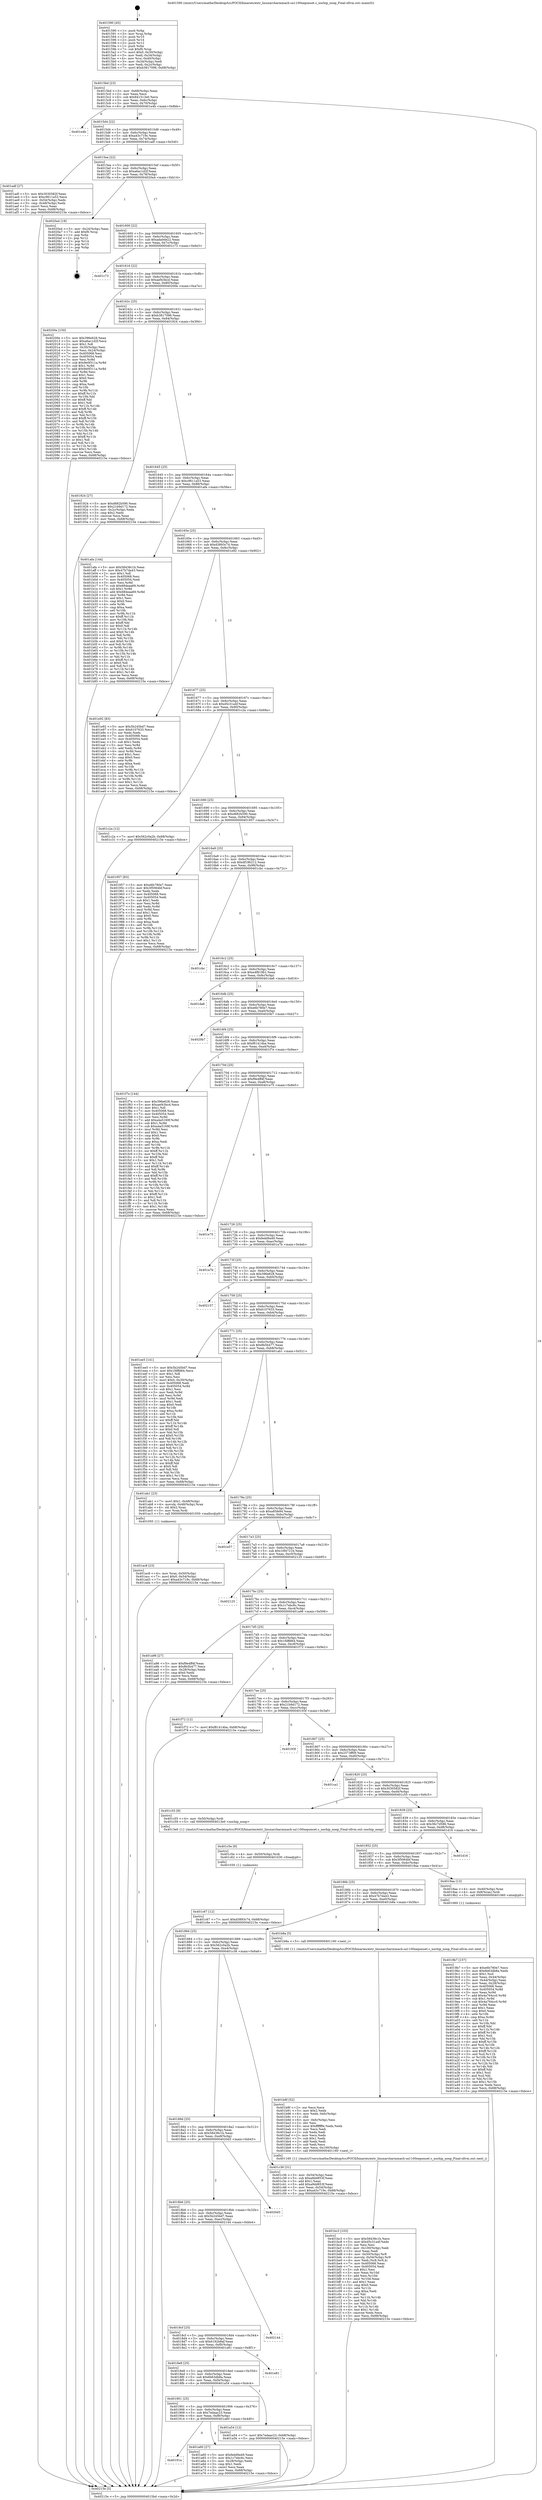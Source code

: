 digraph "0x401590" {
  label = "0x401590 (/mnt/c/Users/mathe/Desktop/tcc/POCII/binaries/extr_linuxarcharmmach-sa1100neponset.c_nochip_noop_Final-ollvm.out::main(0))"
  labelloc = "t"
  node[shape=record]

  Entry [label="",width=0.3,height=0.3,shape=circle,fillcolor=black,style=filled]
  "0x4015bd" [label="{
     0x4015bd [23]\l
     | [instrs]\l
     &nbsp;&nbsp;0x4015bd \<+3\>: mov -0x68(%rbp),%eax\l
     &nbsp;&nbsp;0x4015c0 \<+2\>: mov %eax,%ecx\l
     &nbsp;&nbsp;0x4015c2 \<+6\>: sub $0x841513e0,%ecx\l
     &nbsp;&nbsp;0x4015c8 \<+3\>: mov %eax,-0x6c(%rbp)\l
     &nbsp;&nbsp;0x4015cb \<+3\>: mov %ecx,-0x70(%rbp)\l
     &nbsp;&nbsp;0x4015ce \<+6\>: je 0000000000401e4b \<main+0x8bb\>\l
  }"]
  "0x401e4b" [label="{
     0x401e4b\l
  }", style=dashed]
  "0x4015d4" [label="{
     0x4015d4 [22]\l
     | [instrs]\l
     &nbsp;&nbsp;0x4015d4 \<+5\>: jmp 00000000004015d9 \<main+0x49\>\l
     &nbsp;&nbsp;0x4015d9 \<+3\>: mov -0x6c(%rbp),%eax\l
     &nbsp;&nbsp;0x4015dc \<+5\>: sub $0xa43c719c,%eax\l
     &nbsp;&nbsp;0x4015e1 \<+3\>: mov %eax,-0x74(%rbp)\l
     &nbsp;&nbsp;0x4015e4 \<+6\>: je 0000000000401adf \<main+0x54f\>\l
  }"]
  Exit [label="",width=0.3,height=0.3,shape=circle,fillcolor=black,style=filled,peripheries=2]
  "0x401adf" [label="{
     0x401adf [27]\l
     | [instrs]\l
     &nbsp;&nbsp;0x401adf \<+5\>: mov $0x3030582f,%eax\l
     &nbsp;&nbsp;0x401ae4 \<+5\>: mov $0xc9611a53,%ecx\l
     &nbsp;&nbsp;0x401ae9 \<+3\>: mov -0x54(%rbp),%edx\l
     &nbsp;&nbsp;0x401aec \<+3\>: cmp -0x48(%rbp),%edx\l
     &nbsp;&nbsp;0x401aef \<+3\>: cmovl %ecx,%eax\l
     &nbsp;&nbsp;0x401af2 \<+3\>: mov %eax,-0x68(%rbp)\l
     &nbsp;&nbsp;0x401af5 \<+5\>: jmp 000000000040215e \<main+0xbce\>\l
  }"]
  "0x4015ea" [label="{
     0x4015ea [22]\l
     | [instrs]\l
     &nbsp;&nbsp;0x4015ea \<+5\>: jmp 00000000004015ef \<main+0x5f\>\l
     &nbsp;&nbsp;0x4015ef \<+3\>: mov -0x6c(%rbp),%eax\l
     &nbsp;&nbsp;0x4015f2 \<+5\>: sub $0xa6ac1d2f,%eax\l
     &nbsp;&nbsp;0x4015f7 \<+3\>: mov %eax,-0x78(%rbp)\l
     &nbsp;&nbsp;0x4015fa \<+6\>: je 00000000004020a4 \<main+0xb14\>\l
  }"]
  "0x401c67" [label="{
     0x401c67 [12]\l
     | [instrs]\l
     &nbsp;&nbsp;0x401c67 \<+7\>: movl $0xd3893c74,-0x68(%rbp)\l
     &nbsp;&nbsp;0x401c6e \<+5\>: jmp 000000000040215e \<main+0xbce\>\l
  }"]
  "0x4020a4" [label="{
     0x4020a4 [19]\l
     | [instrs]\l
     &nbsp;&nbsp;0x4020a4 \<+3\>: mov -0x24(%rbp),%eax\l
     &nbsp;&nbsp;0x4020a7 \<+7\>: add $0xf0,%rsp\l
     &nbsp;&nbsp;0x4020ae \<+1\>: pop %rbx\l
     &nbsp;&nbsp;0x4020af \<+2\>: pop %r12\l
     &nbsp;&nbsp;0x4020b1 \<+2\>: pop %r14\l
     &nbsp;&nbsp;0x4020b3 \<+2\>: pop %r15\l
     &nbsp;&nbsp;0x4020b5 \<+1\>: pop %rbp\l
     &nbsp;&nbsp;0x4020b6 \<+1\>: ret\l
  }"]
  "0x401600" [label="{
     0x401600 [22]\l
     | [instrs]\l
     &nbsp;&nbsp;0x401600 \<+5\>: jmp 0000000000401605 \<main+0x75\>\l
     &nbsp;&nbsp;0x401605 \<+3\>: mov -0x6c(%rbp),%eax\l
     &nbsp;&nbsp;0x401608 \<+5\>: sub $0xada0de22,%eax\l
     &nbsp;&nbsp;0x40160d \<+3\>: mov %eax,-0x7c(%rbp)\l
     &nbsp;&nbsp;0x401610 \<+6\>: je 0000000000401c73 \<main+0x6e3\>\l
  }"]
  "0x401c5e" [label="{
     0x401c5e [9]\l
     | [instrs]\l
     &nbsp;&nbsp;0x401c5e \<+4\>: mov -0x50(%rbp),%rdi\l
     &nbsp;&nbsp;0x401c62 \<+5\>: call 0000000000401030 \<free@plt\>\l
     | [calls]\l
     &nbsp;&nbsp;0x401030 \{1\} (unknown)\l
  }"]
  "0x401c73" [label="{
     0x401c73\l
  }", style=dashed]
  "0x401616" [label="{
     0x401616 [22]\l
     | [instrs]\l
     &nbsp;&nbsp;0x401616 \<+5\>: jmp 000000000040161b \<main+0x8b\>\l
     &nbsp;&nbsp;0x40161b \<+3\>: mov -0x6c(%rbp),%eax\l
     &nbsp;&nbsp;0x40161e \<+5\>: sub $0xaef43bcd,%eax\l
     &nbsp;&nbsp;0x401623 \<+3\>: mov %eax,-0x80(%rbp)\l
     &nbsp;&nbsp;0x401626 \<+6\>: je 000000000040200e \<main+0xa7e\>\l
  }"]
  "0x401bc3" [label="{
     0x401bc3 [103]\l
     | [instrs]\l
     &nbsp;&nbsp;0x401bc3 \<+5\>: mov $0x58438c1b,%ecx\l
     &nbsp;&nbsp;0x401bc8 \<+5\>: mov $0xd5c31a4f,%edx\l
     &nbsp;&nbsp;0x401bcd \<+2\>: xor %esi,%esi\l
     &nbsp;&nbsp;0x401bcf \<+6\>: mov -0x100(%rbp),%edi\l
     &nbsp;&nbsp;0x401bd5 \<+3\>: imul %eax,%edi\l
     &nbsp;&nbsp;0x401bd8 \<+4\>: mov -0x50(%rbp),%r8\l
     &nbsp;&nbsp;0x401bdc \<+4\>: movslq -0x54(%rbp),%r9\l
     &nbsp;&nbsp;0x401be0 \<+4\>: mov %edi,(%r8,%r9,4)\l
     &nbsp;&nbsp;0x401be4 \<+7\>: mov 0x405068,%eax\l
     &nbsp;&nbsp;0x401beb \<+7\>: mov 0x405054,%edi\l
     &nbsp;&nbsp;0x401bf2 \<+3\>: sub $0x1,%esi\l
     &nbsp;&nbsp;0x401bf5 \<+3\>: mov %eax,%r10d\l
     &nbsp;&nbsp;0x401bf8 \<+3\>: add %esi,%r10d\l
     &nbsp;&nbsp;0x401bfb \<+4\>: imul %r10d,%eax\l
     &nbsp;&nbsp;0x401bff \<+3\>: and $0x1,%eax\l
     &nbsp;&nbsp;0x401c02 \<+3\>: cmp $0x0,%eax\l
     &nbsp;&nbsp;0x401c05 \<+4\>: sete %r11b\l
     &nbsp;&nbsp;0x401c09 \<+3\>: cmp $0xa,%edi\l
     &nbsp;&nbsp;0x401c0c \<+3\>: setl %bl\l
     &nbsp;&nbsp;0x401c0f \<+3\>: mov %r11b,%r14b\l
     &nbsp;&nbsp;0x401c12 \<+3\>: and %bl,%r14b\l
     &nbsp;&nbsp;0x401c15 \<+3\>: xor %bl,%r11b\l
     &nbsp;&nbsp;0x401c18 \<+3\>: or %r11b,%r14b\l
     &nbsp;&nbsp;0x401c1b \<+4\>: test $0x1,%r14b\l
     &nbsp;&nbsp;0x401c1f \<+3\>: cmovne %edx,%ecx\l
     &nbsp;&nbsp;0x401c22 \<+3\>: mov %ecx,-0x68(%rbp)\l
     &nbsp;&nbsp;0x401c25 \<+5\>: jmp 000000000040215e \<main+0xbce\>\l
  }"]
  "0x40200e" [label="{
     0x40200e [150]\l
     | [instrs]\l
     &nbsp;&nbsp;0x40200e \<+5\>: mov $0x396e628,%eax\l
     &nbsp;&nbsp;0x402013 \<+5\>: mov $0xa6ac1d2f,%ecx\l
     &nbsp;&nbsp;0x402018 \<+2\>: mov $0x1,%dl\l
     &nbsp;&nbsp;0x40201a \<+3\>: mov -0x30(%rbp),%esi\l
     &nbsp;&nbsp;0x40201d \<+3\>: mov %esi,-0x24(%rbp)\l
     &nbsp;&nbsp;0x402020 \<+7\>: mov 0x405068,%esi\l
     &nbsp;&nbsp;0x402027 \<+7\>: mov 0x405054,%edi\l
     &nbsp;&nbsp;0x40202e \<+3\>: mov %esi,%r8d\l
     &nbsp;&nbsp;0x402031 \<+7\>: sub $0x9e0f311a,%r8d\l
     &nbsp;&nbsp;0x402038 \<+4\>: sub $0x1,%r8d\l
     &nbsp;&nbsp;0x40203c \<+7\>: add $0x9e0f311a,%r8d\l
     &nbsp;&nbsp;0x402043 \<+4\>: imul %r8d,%esi\l
     &nbsp;&nbsp;0x402047 \<+3\>: and $0x1,%esi\l
     &nbsp;&nbsp;0x40204a \<+3\>: cmp $0x0,%esi\l
     &nbsp;&nbsp;0x40204d \<+4\>: sete %r9b\l
     &nbsp;&nbsp;0x402051 \<+3\>: cmp $0xa,%edi\l
     &nbsp;&nbsp;0x402054 \<+4\>: setl %r10b\l
     &nbsp;&nbsp;0x402058 \<+3\>: mov %r9b,%r11b\l
     &nbsp;&nbsp;0x40205b \<+4\>: xor $0xff,%r11b\l
     &nbsp;&nbsp;0x40205f \<+3\>: mov %r10b,%bl\l
     &nbsp;&nbsp;0x402062 \<+3\>: xor $0xff,%bl\l
     &nbsp;&nbsp;0x402065 \<+3\>: xor $0x1,%dl\l
     &nbsp;&nbsp;0x402068 \<+3\>: mov %r11b,%r14b\l
     &nbsp;&nbsp;0x40206b \<+4\>: and $0xff,%r14b\l
     &nbsp;&nbsp;0x40206f \<+3\>: and %dl,%r9b\l
     &nbsp;&nbsp;0x402072 \<+3\>: mov %bl,%r15b\l
     &nbsp;&nbsp;0x402075 \<+4\>: and $0xff,%r15b\l
     &nbsp;&nbsp;0x402079 \<+3\>: and %dl,%r10b\l
     &nbsp;&nbsp;0x40207c \<+3\>: or %r9b,%r14b\l
     &nbsp;&nbsp;0x40207f \<+3\>: or %r10b,%r15b\l
     &nbsp;&nbsp;0x402082 \<+3\>: xor %r15b,%r14b\l
     &nbsp;&nbsp;0x402085 \<+3\>: or %bl,%r11b\l
     &nbsp;&nbsp;0x402088 \<+4\>: xor $0xff,%r11b\l
     &nbsp;&nbsp;0x40208c \<+3\>: or $0x1,%dl\l
     &nbsp;&nbsp;0x40208f \<+3\>: and %dl,%r11b\l
     &nbsp;&nbsp;0x402092 \<+3\>: or %r11b,%r14b\l
     &nbsp;&nbsp;0x402095 \<+4\>: test $0x1,%r14b\l
     &nbsp;&nbsp;0x402099 \<+3\>: cmovne %ecx,%eax\l
     &nbsp;&nbsp;0x40209c \<+3\>: mov %eax,-0x68(%rbp)\l
     &nbsp;&nbsp;0x40209f \<+5\>: jmp 000000000040215e \<main+0xbce\>\l
  }"]
  "0x40162c" [label="{
     0x40162c [25]\l
     | [instrs]\l
     &nbsp;&nbsp;0x40162c \<+5\>: jmp 0000000000401631 \<main+0xa1\>\l
     &nbsp;&nbsp;0x401631 \<+3\>: mov -0x6c(%rbp),%eax\l
     &nbsp;&nbsp;0x401634 \<+5\>: sub $0xb3817096,%eax\l
     &nbsp;&nbsp;0x401639 \<+6\>: mov %eax,-0x84(%rbp)\l
     &nbsp;&nbsp;0x40163f \<+6\>: je 0000000000401924 \<main+0x394\>\l
  }"]
  "0x401b8f" [label="{
     0x401b8f [52]\l
     | [instrs]\l
     &nbsp;&nbsp;0x401b8f \<+2\>: xor %ecx,%ecx\l
     &nbsp;&nbsp;0x401b91 \<+5\>: mov $0x2,%edx\l
     &nbsp;&nbsp;0x401b96 \<+6\>: mov %edx,-0xfc(%rbp)\l
     &nbsp;&nbsp;0x401b9c \<+1\>: cltd\l
     &nbsp;&nbsp;0x401b9d \<+6\>: mov -0xfc(%rbp),%esi\l
     &nbsp;&nbsp;0x401ba3 \<+2\>: idiv %esi\l
     &nbsp;&nbsp;0x401ba5 \<+6\>: imul $0xfffffffe,%edx,%edx\l
     &nbsp;&nbsp;0x401bab \<+2\>: mov %ecx,%edi\l
     &nbsp;&nbsp;0x401bad \<+2\>: sub %edx,%edi\l
     &nbsp;&nbsp;0x401baf \<+2\>: mov %ecx,%edx\l
     &nbsp;&nbsp;0x401bb1 \<+3\>: sub $0x1,%edx\l
     &nbsp;&nbsp;0x401bb4 \<+2\>: add %edx,%edi\l
     &nbsp;&nbsp;0x401bb6 \<+2\>: sub %edi,%ecx\l
     &nbsp;&nbsp;0x401bb8 \<+6\>: mov %ecx,-0x100(%rbp)\l
     &nbsp;&nbsp;0x401bbe \<+5\>: call 0000000000401160 \<next_i\>\l
     | [calls]\l
     &nbsp;&nbsp;0x401160 \{1\} (/mnt/c/Users/mathe/Desktop/tcc/POCII/binaries/extr_linuxarcharmmach-sa1100neponset.c_nochip_noop_Final-ollvm.out::next_i)\l
  }"]
  "0x401924" [label="{
     0x401924 [27]\l
     | [instrs]\l
     &nbsp;&nbsp;0x401924 \<+5\>: mov $0xd682b590,%eax\l
     &nbsp;&nbsp;0x401929 \<+5\>: mov $0x21b9d172,%ecx\l
     &nbsp;&nbsp;0x40192e \<+3\>: mov -0x2c(%rbp),%edx\l
     &nbsp;&nbsp;0x401931 \<+3\>: cmp $0x2,%edx\l
     &nbsp;&nbsp;0x401934 \<+3\>: cmovne %ecx,%eax\l
     &nbsp;&nbsp;0x401937 \<+3\>: mov %eax,-0x68(%rbp)\l
     &nbsp;&nbsp;0x40193a \<+5\>: jmp 000000000040215e \<main+0xbce\>\l
  }"]
  "0x401645" [label="{
     0x401645 [25]\l
     | [instrs]\l
     &nbsp;&nbsp;0x401645 \<+5\>: jmp 000000000040164a \<main+0xba\>\l
     &nbsp;&nbsp;0x40164a \<+3\>: mov -0x6c(%rbp),%eax\l
     &nbsp;&nbsp;0x40164d \<+5\>: sub $0xc9611a53,%eax\l
     &nbsp;&nbsp;0x401652 \<+6\>: mov %eax,-0x88(%rbp)\l
     &nbsp;&nbsp;0x401658 \<+6\>: je 0000000000401afa \<main+0x56a\>\l
  }"]
  "0x40215e" [label="{
     0x40215e [5]\l
     | [instrs]\l
     &nbsp;&nbsp;0x40215e \<+5\>: jmp 00000000004015bd \<main+0x2d\>\l
  }"]
  "0x401590" [label="{
     0x401590 [45]\l
     | [instrs]\l
     &nbsp;&nbsp;0x401590 \<+1\>: push %rbp\l
     &nbsp;&nbsp;0x401591 \<+3\>: mov %rsp,%rbp\l
     &nbsp;&nbsp;0x401594 \<+2\>: push %r15\l
     &nbsp;&nbsp;0x401596 \<+2\>: push %r14\l
     &nbsp;&nbsp;0x401598 \<+2\>: push %r12\l
     &nbsp;&nbsp;0x40159a \<+1\>: push %rbx\l
     &nbsp;&nbsp;0x40159b \<+7\>: sub $0xf0,%rsp\l
     &nbsp;&nbsp;0x4015a2 \<+7\>: movl $0x0,-0x30(%rbp)\l
     &nbsp;&nbsp;0x4015a9 \<+3\>: mov %edi,-0x34(%rbp)\l
     &nbsp;&nbsp;0x4015ac \<+4\>: mov %rsi,-0x40(%rbp)\l
     &nbsp;&nbsp;0x4015b0 \<+3\>: mov -0x34(%rbp),%edi\l
     &nbsp;&nbsp;0x4015b3 \<+3\>: mov %edi,-0x2c(%rbp)\l
     &nbsp;&nbsp;0x4015b6 \<+7\>: movl $0xb3817096,-0x68(%rbp)\l
  }"]
  "0x401ac8" [label="{
     0x401ac8 [23]\l
     | [instrs]\l
     &nbsp;&nbsp;0x401ac8 \<+4\>: mov %rax,-0x50(%rbp)\l
     &nbsp;&nbsp;0x401acc \<+7\>: movl $0x0,-0x54(%rbp)\l
     &nbsp;&nbsp;0x401ad3 \<+7\>: movl $0xa43c719c,-0x68(%rbp)\l
     &nbsp;&nbsp;0x401ada \<+5\>: jmp 000000000040215e \<main+0xbce\>\l
  }"]
  "0x401afa" [label="{
     0x401afa [144]\l
     | [instrs]\l
     &nbsp;&nbsp;0x401afa \<+5\>: mov $0x58438c1b,%eax\l
     &nbsp;&nbsp;0x401aff \<+5\>: mov $0x47b7da43,%ecx\l
     &nbsp;&nbsp;0x401b04 \<+2\>: mov $0x1,%dl\l
     &nbsp;&nbsp;0x401b06 \<+7\>: mov 0x405068,%esi\l
     &nbsp;&nbsp;0x401b0d \<+7\>: mov 0x405054,%edi\l
     &nbsp;&nbsp;0x401b14 \<+3\>: mov %esi,%r8d\l
     &nbsp;&nbsp;0x401b17 \<+7\>: sub $0x684eaa69,%r8d\l
     &nbsp;&nbsp;0x401b1e \<+4\>: sub $0x1,%r8d\l
     &nbsp;&nbsp;0x401b22 \<+7\>: add $0x684eaa69,%r8d\l
     &nbsp;&nbsp;0x401b29 \<+4\>: imul %r8d,%esi\l
     &nbsp;&nbsp;0x401b2d \<+3\>: and $0x1,%esi\l
     &nbsp;&nbsp;0x401b30 \<+3\>: cmp $0x0,%esi\l
     &nbsp;&nbsp;0x401b33 \<+4\>: sete %r9b\l
     &nbsp;&nbsp;0x401b37 \<+3\>: cmp $0xa,%edi\l
     &nbsp;&nbsp;0x401b3a \<+4\>: setl %r10b\l
     &nbsp;&nbsp;0x401b3e \<+3\>: mov %r9b,%r11b\l
     &nbsp;&nbsp;0x401b41 \<+4\>: xor $0xff,%r11b\l
     &nbsp;&nbsp;0x401b45 \<+3\>: mov %r10b,%bl\l
     &nbsp;&nbsp;0x401b48 \<+3\>: xor $0xff,%bl\l
     &nbsp;&nbsp;0x401b4b \<+3\>: xor $0x0,%dl\l
     &nbsp;&nbsp;0x401b4e \<+3\>: mov %r11b,%r14b\l
     &nbsp;&nbsp;0x401b51 \<+4\>: and $0x0,%r14b\l
     &nbsp;&nbsp;0x401b55 \<+3\>: and %dl,%r9b\l
     &nbsp;&nbsp;0x401b58 \<+3\>: mov %bl,%r15b\l
     &nbsp;&nbsp;0x401b5b \<+4\>: and $0x0,%r15b\l
     &nbsp;&nbsp;0x401b5f \<+3\>: and %dl,%r10b\l
     &nbsp;&nbsp;0x401b62 \<+3\>: or %r9b,%r14b\l
     &nbsp;&nbsp;0x401b65 \<+3\>: or %r10b,%r15b\l
     &nbsp;&nbsp;0x401b68 \<+3\>: xor %r15b,%r14b\l
     &nbsp;&nbsp;0x401b6b \<+3\>: or %bl,%r11b\l
     &nbsp;&nbsp;0x401b6e \<+4\>: xor $0xff,%r11b\l
     &nbsp;&nbsp;0x401b72 \<+3\>: or $0x0,%dl\l
     &nbsp;&nbsp;0x401b75 \<+3\>: and %dl,%r11b\l
     &nbsp;&nbsp;0x401b78 \<+3\>: or %r11b,%r14b\l
     &nbsp;&nbsp;0x401b7b \<+4\>: test $0x1,%r14b\l
     &nbsp;&nbsp;0x401b7f \<+3\>: cmovne %ecx,%eax\l
     &nbsp;&nbsp;0x401b82 \<+3\>: mov %eax,-0x68(%rbp)\l
     &nbsp;&nbsp;0x401b85 \<+5\>: jmp 000000000040215e \<main+0xbce\>\l
  }"]
  "0x40165e" [label="{
     0x40165e [25]\l
     | [instrs]\l
     &nbsp;&nbsp;0x40165e \<+5\>: jmp 0000000000401663 \<main+0xd3\>\l
     &nbsp;&nbsp;0x401663 \<+3\>: mov -0x6c(%rbp),%eax\l
     &nbsp;&nbsp;0x401666 \<+5\>: sub $0xd3893c74,%eax\l
     &nbsp;&nbsp;0x40166b \<+6\>: mov %eax,-0x8c(%rbp)\l
     &nbsp;&nbsp;0x401671 \<+6\>: je 0000000000401e92 \<main+0x902\>\l
  }"]
  "0x40191a" [label="{
     0x40191a\l
  }", style=dashed]
  "0x401e92" [label="{
     0x401e92 [83]\l
     | [instrs]\l
     &nbsp;&nbsp;0x401e92 \<+5\>: mov $0x5b245bd7,%eax\l
     &nbsp;&nbsp;0x401e97 \<+5\>: mov $0x6107633,%ecx\l
     &nbsp;&nbsp;0x401e9c \<+2\>: xor %edx,%edx\l
     &nbsp;&nbsp;0x401e9e \<+7\>: mov 0x405068,%esi\l
     &nbsp;&nbsp;0x401ea5 \<+7\>: mov 0x405054,%edi\l
     &nbsp;&nbsp;0x401eac \<+3\>: sub $0x1,%edx\l
     &nbsp;&nbsp;0x401eaf \<+3\>: mov %esi,%r8d\l
     &nbsp;&nbsp;0x401eb2 \<+3\>: add %edx,%r8d\l
     &nbsp;&nbsp;0x401eb5 \<+4\>: imul %r8d,%esi\l
     &nbsp;&nbsp;0x401eb9 \<+3\>: and $0x1,%esi\l
     &nbsp;&nbsp;0x401ebc \<+3\>: cmp $0x0,%esi\l
     &nbsp;&nbsp;0x401ebf \<+4\>: sete %r9b\l
     &nbsp;&nbsp;0x401ec3 \<+3\>: cmp $0xa,%edi\l
     &nbsp;&nbsp;0x401ec6 \<+4\>: setl %r10b\l
     &nbsp;&nbsp;0x401eca \<+3\>: mov %r9b,%r11b\l
     &nbsp;&nbsp;0x401ecd \<+3\>: and %r10b,%r11b\l
     &nbsp;&nbsp;0x401ed0 \<+3\>: xor %r10b,%r9b\l
     &nbsp;&nbsp;0x401ed3 \<+3\>: or %r9b,%r11b\l
     &nbsp;&nbsp;0x401ed6 \<+4\>: test $0x1,%r11b\l
     &nbsp;&nbsp;0x401eda \<+3\>: cmovne %ecx,%eax\l
     &nbsp;&nbsp;0x401edd \<+3\>: mov %eax,-0x68(%rbp)\l
     &nbsp;&nbsp;0x401ee0 \<+5\>: jmp 000000000040215e \<main+0xbce\>\l
  }"]
  "0x401677" [label="{
     0x401677 [25]\l
     | [instrs]\l
     &nbsp;&nbsp;0x401677 \<+5\>: jmp 000000000040167c \<main+0xec\>\l
     &nbsp;&nbsp;0x40167c \<+3\>: mov -0x6c(%rbp),%eax\l
     &nbsp;&nbsp;0x40167f \<+5\>: sub $0xd5c31a4f,%eax\l
     &nbsp;&nbsp;0x401684 \<+6\>: mov %eax,-0x90(%rbp)\l
     &nbsp;&nbsp;0x40168a \<+6\>: je 0000000000401c2a \<main+0x69a\>\l
  }"]
  "0x401a60" [label="{
     0x401a60 [27]\l
     | [instrs]\l
     &nbsp;&nbsp;0x401a60 \<+5\>: mov $0xfedd9a49,%eax\l
     &nbsp;&nbsp;0x401a65 \<+5\>: mov $0x1c7ebc6c,%ecx\l
     &nbsp;&nbsp;0x401a6a \<+3\>: mov -0x28(%rbp),%edx\l
     &nbsp;&nbsp;0x401a6d \<+3\>: cmp $0x1,%edx\l
     &nbsp;&nbsp;0x401a70 \<+3\>: cmovl %ecx,%eax\l
     &nbsp;&nbsp;0x401a73 \<+3\>: mov %eax,-0x68(%rbp)\l
     &nbsp;&nbsp;0x401a76 \<+5\>: jmp 000000000040215e \<main+0xbce\>\l
  }"]
  "0x401c2a" [label="{
     0x401c2a [12]\l
     | [instrs]\l
     &nbsp;&nbsp;0x401c2a \<+7\>: movl $0x562c0a2b,-0x68(%rbp)\l
     &nbsp;&nbsp;0x401c31 \<+5\>: jmp 000000000040215e \<main+0xbce\>\l
  }"]
  "0x401690" [label="{
     0x401690 [25]\l
     | [instrs]\l
     &nbsp;&nbsp;0x401690 \<+5\>: jmp 0000000000401695 \<main+0x105\>\l
     &nbsp;&nbsp;0x401695 \<+3\>: mov -0x6c(%rbp),%eax\l
     &nbsp;&nbsp;0x401698 \<+5\>: sub $0xd682b590,%eax\l
     &nbsp;&nbsp;0x40169d \<+6\>: mov %eax,-0x94(%rbp)\l
     &nbsp;&nbsp;0x4016a3 \<+6\>: je 0000000000401957 \<main+0x3c7\>\l
  }"]
  "0x401901" [label="{
     0x401901 [25]\l
     | [instrs]\l
     &nbsp;&nbsp;0x401901 \<+5\>: jmp 0000000000401906 \<main+0x376\>\l
     &nbsp;&nbsp;0x401906 \<+3\>: mov -0x6c(%rbp),%eax\l
     &nbsp;&nbsp;0x401909 \<+5\>: sub $0x7edaac23,%eax\l
     &nbsp;&nbsp;0x40190e \<+6\>: mov %eax,-0xf8(%rbp)\l
     &nbsp;&nbsp;0x401914 \<+6\>: je 0000000000401a60 \<main+0x4d0\>\l
  }"]
  "0x401957" [label="{
     0x401957 [83]\l
     | [instrs]\l
     &nbsp;&nbsp;0x401957 \<+5\>: mov $0xe6b780e7,%eax\l
     &nbsp;&nbsp;0x40195c \<+5\>: mov $0x3f5064bf,%ecx\l
     &nbsp;&nbsp;0x401961 \<+2\>: xor %edx,%edx\l
     &nbsp;&nbsp;0x401963 \<+7\>: mov 0x405068,%esi\l
     &nbsp;&nbsp;0x40196a \<+7\>: mov 0x405054,%edi\l
     &nbsp;&nbsp;0x401971 \<+3\>: sub $0x1,%edx\l
     &nbsp;&nbsp;0x401974 \<+3\>: mov %esi,%r8d\l
     &nbsp;&nbsp;0x401977 \<+3\>: add %edx,%r8d\l
     &nbsp;&nbsp;0x40197a \<+4\>: imul %r8d,%esi\l
     &nbsp;&nbsp;0x40197e \<+3\>: and $0x1,%esi\l
     &nbsp;&nbsp;0x401981 \<+3\>: cmp $0x0,%esi\l
     &nbsp;&nbsp;0x401984 \<+4\>: sete %r9b\l
     &nbsp;&nbsp;0x401988 \<+3\>: cmp $0xa,%edi\l
     &nbsp;&nbsp;0x40198b \<+4\>: setl %r10b\l
     &nbsp;&nbsp;0x40198f \<+3\>: mov %r9b,%r11b\l
     &nbsp;&nbsp;0x401992 \<+3\>: and %r10b,%r11b\l
     &nbsp;&nbsp;0x401995 \<+3\>: xor %r10b,%r9b\l
     &nbsp;&nbsp;0x401998 \<+3\>: or %r9b,%r11b\l
     &nbsp;&nbsp;0x40199b \<+4\>: test $0x1,%r11b\l
     &nbsp;&nbsp;0x40199f \<+3\>: cmovne %ecx,%eax\l
     &nbsp;&nbsp;0x4019a2 \<+3\>: mov %eax,-0x68(%rbp)\l
     &nbsp;&nbsp;0x4019a5 \<+5\>: jmp 000000000040215e \<main+0xbce\>\l
  }"]
  "0x4016a9" [label="{
     0x4016a9 [25]\l
     | [instrs]\l
     &nbsp;&nbsp;0x4016a9 \<+5\>: jmp 00000000004016ae \<main+0x11e\>\l
     &nbsp;&nbsp;0x4016ae \<+3\>: mov -0x6c(%rbp),%eax\l
     &nbsp;&nbsp;0x4016b1 \<+5\>: sub $0xdf186212,%eax\l
     &nbsp;&nbsp;0x4016b6 \<+6\>: mov %eax,-0x98(%rbp)\l
     &nbsp;&nbsp;0x4016bc \<+6\>: je 0000000000401cbc \<main+0x72c\>\l
  }"]
  "0x401a54" [label="{
     0x401a54 [12]\l
     | [instrs]\l
     &nbsp;&nbsp;0x401a54 \<+7\>: movl $0x7edaac23,-0x68(%rbp)\l
     &nbsp;&nbsp;0x401a5b \<+5\>: jmp 000000000040215e \<main+0xbce\>\l
  }"]
  "0x401cbc" [label="{
     0x401cbc\l
  }", style=dashed]
  "0x4016c2" [label="{
     0x4016c2 [25]\l
     | [instrs]\l
     &nbsp;&nbsp;0x4016c2 \<+5\>: jmp 00000000004016c7 \<main+0x137\>\l
     &nbsp;&nbsp;0x4016c7 \<+3\>: mov -0x6c(%rbp),%eax\l
     &nbsp;&nbsp;0x4016ca \<+5\>: sub $0xe4f819b1,%eax\l
     &nbsp;&nbsp;0x4016cf \<+6\>: mov %eax,-0x9c(%rbp)\l
     &nbsp;&nbsp;0x4016d5 \<+6\>: je 0000000000401da6 \<main+0x816\>\l
  }"]
  "0x4018e8" [label="{
     0x4018e8 [25]\l
     | [instrs]\l
     &nbsp;&nbsp;0x4018e8 \<+5\>: jmp 00000000004018ed \<main+0x35d\>\l
     &nbsp;&nbsp;0x4018ed \<+3\>: mov -0x6c(%rbp),%eax\l
     &nbsp;&nbsp;0x4018f0 \<+5\>: sub $0x6b63db8a,%eax\l
     &nbsp;&nbsp;0x4018f5 \<+6\>: mov %eax,-0xf4(%rbp)\l
     &nbsp;&nbsp;0x4018fb \<+6\>: je 0000000000401a54 \<main+0x4c4\>\l
  }"]
  "0x401da6" [label="{
     0x401da6\l
  }", style=dashed]
  "0x4016db" [label="{
     0x4016db [25]\l
     | [instrs]\l
     &nbsp;&nbsp;0x4016db \<+5\>: jmp 00000000004016e0 \<main+0x150\>\l
     &nbsp;&nbsp;0x4016e0 \<+3\>: mov -0x6c(%rbp),%eax\l
     &nbsp;&nbsp;0x4016e3 \<+5\>: sub $0xe6b780e7,%eax\l
     &nbsp;&nbsp;0x4016e8 \<+6\>: mov %eax,-0xa0(%rbp)\l
     &nbsp;&nbsp;0x4016ee \<+6\>: je 00000000004020b7 \<main+0xb27\>\l
  }"]
  "0x401e81" [label="{
     0x401e81\l
  }", style=dashed]
  "0x4020b7" [label="{
     0x4020b7\l
  }", style=dashed]
  "0x4016f4" [label="{
     0x4016f4 [25]\l
     | [instrs]\l
     &nbsp;&nbsp;0x4016f4 \<+5\>: jmp 00000000004016f9 \<main+0x169\>\l
     &nbsp;&nbsp;0x4016f9 \<+3\>: mov -0x6c(%rbp),%eax\l
     &nbsp;&nbsp;0x4016fc \<+5\>: sub $0xf81414ba,%eax\l
     &nbsp;&nbsp;0x401701 \<+6\>: mov %eax,-0xa4(%rbp)\l
     &nbsp;&nbsp;0x401707 \<+6\>: je 0000000000401f7e \<main+0x9ee\>\l
  }"]
  "0x4018cf" [label="{
     0x4018cf [25]\l
     | [instrs]\l
     &nbsp;&nbsp;0x4018cf \<+5\>: jmp 00000000004018d4 \<main+0x344\>\l
     &nbsp;&nbsp;0x4018d4 \<+3\>: mov -0x6c(%rbp),%eax\l
     &nbsp;&nbsp;0x4018d7 \<+5\>: sub $0x6192b8af,%eax\l
     &nbsp;&nbsp;0x4018dc \<+6\>: mov %eax,-0xf0(%rbp)\l
     &nbsp;&nbsp;0x4018e2 \<+6\>: je 0000000000401e81 \<main+0x8f1\>\l
  }"]
  "0x401f7e" [label="{
     0x401f7e [144]\l
     | [instrs]\l
     &nbsp;&nbsp;0x401f7e \<+5\>: mov $0x396e628,%eax\l
     &nbsp;&nbsp;0x401f83 \<+5\>: mov $0xaef43bcd,%ecx\l
     &nbsp;&nbsp;0x401f88 \<+2\>: mov $0x1,%dl\l
     &nbsp;&nbsp;0x401f8a \<+7\>: mov 0x405068,%esi\l
     &nbsp;&nbsp;0x401f91 \<+7\>: mov 0x405054,%edi\l
     &nbsp;&nbsp;0x401f98 \<+3\>: mov %esi,%r8d\l
     &nbsp;&nbsp;0x401f9b \<+7\>: add $0xa4a5169f,%r8d\l
     &nbsp;&nbsp;0x401fa2 \<+4\>: sub $0x1,%r8d\l
     &nbsp;&nbsp;0x401fa6 \<+7\>: sub $0xa4a5169f,%r8d\l
     &nbsp;&nbsp;0x401fad \<+4\>: imul %r8d,%esi\l
     &nbsp;&nbsp;0x401fb1 \<+3\>: and $0x1,%esi\l
     &nbsp;&nbsp;0x401fb4 \<+3\>: cmp $0x0,%esi\l
     &nbsp;&nbsp;0x401fb7 \<+4\>: sete %r9b\l
     &nbsp;&nbsp;0x401fbb \<+3\>: cmp $0xa,%edi\l
     &nbsp;&nbsp;0x401fbe \<+4\>: setl %r10b\l
     &nbsp;&nbsp;0x401fc2 \<+3\>: mov %r9b,%r11b\l
     &nbsp;&nbsp;0x401fc5 \<+4\>: xor $0xff,%r11b\l
     &nbsp;&nbsp;0x401fc9 \<+3\>: mov %r10b,%bl\l
     &nbsp;&nbsp;0x401fcc \<+3\>: xor $0xff,%bl\l
     &nbsp;&nbsp;0x401fcf \<+3\>: xor $0x1,%dl\l
     &nbsp;&nbsp;0x401fd2 \<+3\>: mov %r11b,%r14b\l
     &nbsp;&nbsp;0x401fd5 \<+4\>: and $0xff,%r14b\l
     &nbsp;&nbsp;0x401fd9 \<+3\>: and %dl,%r9b\l
     &nbsp;&nbsp;0x401fdc \<+3\>: mov %bl,%r15b\l
     &nbsp;&nbsp;0x401fdf \<+4\>: and $0xff,%r15b\l
     &nbsp;&nbsp;0x401fe3 \<+3\>: and %dl,%r10b\l
     &nbsp;&nbsp;0x401fe6 \<+3\>: or %r9b,%r14b\l
     &nbsp;&nbsp;0x401fe9 \<+3\>: or %r10b,%r15b\l
     &nbsp;&nbsp;0x401fec \<+3\>: xor %r15b,%r14b\l
     &nbsp;&nbsp;0x401fef \<+3\>: or %bl,%r11b\l
     &nbsp;&nbsp;0x401ff2 \<+4\>: xor $0xff,%r11b\l
     &nbsp;&nbsp;0x401ff6 \<+3\>: or $0x1,%dl\l
     &nbsp;&nbsp;0x401ff9 \<+3\>: and %dl,%r11b\l
     &nbsp;&nbsp;0x401ffc \<+3\>: or %r11b,%r14b\l
     &nbsp;&nbsp;0x401fff \<+4\>: test $0x1,%r14b\l
     &nbsp;&nbsp;0x402003 \<+3\>: cmovne %ecx,%eax\l
     &nbsp;&nbsp;0x402006 \<+3\>: mov %eax,-0x68(%rbp)\l
     &nbsp;&nbsp;0x402009 \<+5\>: jmp 000000000040215e \<main+0xbce\>\l
  }"]
  "0x40170d" [label="{
     0x40170d [25]\l
     | [instrs]\l
     &nbsp;&nbsp;0x40170d \<+5\>: jmp 0000000000401712 \<main+0x182\>\l
     &nbsp;&nbsp;0x401712 \<+3\>: mov -0x6c(%rbp),%eax\l
     &nbsp;&nbsp;0x401715 \<+5\>: sub $0xf9e4ff4f,%eax\l
     &nbsp;&nbsp;0x40171a \<+6\>: mov %eax,-0xa8(%rbp)\l
     &nbsp;&nbsp;0x401720 \<+6\>: je 0000000000401e75 \<main+0x8e5\>\l
  }"]
  "0x402144" [label="{
     0x402144\l
  }", style=dashed]
  "0x401e75" [label="{
     0x401e75\l
  }", style=dashed]
  "0x401726" [label="{
     0x401726 [25]\l
     | [instrs]\l
     &nbsp;&nbsp;0x401726 \<+5\>: jmp 000000000040172b \<main+0x19b\>\l
     &nbsp;&nbsp;0x40172b \<+3\>: mov -0x6c(%rbp),%eax\l
     &nbsp;&nbsp;0x40172e \<+5\>: sub $0xfedd9a49,%eax\l
     &nbsp;&nbsp;0x401733 \<+6\>: mov %eax,-0xac(%rbp)\l
     &nbsp;&nbsp;0x401739 \<+6\>: je 0000000000401a7b \<main+0x4eb\>\l
  }"]
  "0x4018b6" [label="{
     0x4018b6 [25]\l
     | [instrs]\l
     &nbsp;&nbsp;0x4018b6 \<+5\>: jmp 00000000004018bb \<main+0x32b\>\l
     &nbsp;&nbsp;0x4018bb \<+3\>: mov -0x6c(%rbp),%eax\l
     &nbsp;&nbsp;0x4018be \<+5\>: sub $0x5b245bd7,%eax\l
     &nbsp;&nbsp;0x4018c3 \<+6\>: mov %eax,-0xec(%rbp)\l
     &nbsp;&nbsp;0x4018c9 \<+6\>: je 0000000000402144 \<main+0xbb4\>\l
  }"]
  "0x401a7b" [label="{
     0x401a7b\l
  }", style=dashed]
  "0x40173f" [label="{
     0x40173f [25]\l
     | [instrs]\l
     &nbsp;&nbsp;0x40173f \<+5\>: jmp 0000000000401744 \<main+0x1b4\>\l
     &nbsp;&nbsp;0x401744 \<+3\>: mov -0x6c(%rbp),%eax\l
     &nbsp;&nbsp;0x401747 \<+5\>: sub $0x396e628,%eax\l
     &nbsp;&nbsp;0x40174c \<+6\>: mov %eax,-0xb0(%rbp)\l
     &nbsp;&nbsp;0x401752 \<+6\>: je 0000000000402157 \<main+0xbc7\>\l
  }"]
  "0x4020d3" [label="{
     0x4020d3\l
  }", style=dashed]
  "0x402157" [label="{
     0x402157\l
  }", style=dashed]
  "0x401758" [label="{
     0x401758 [25]\l
     | [instrs]\l
     &nbsp;&nbsp;0x401758 \<+5\>: jmp 000000000040175d \<main+0x1cd\>\l
     &nbsp;&nbsp;0x40175d \<+3\>: mov -0x6c(%rbp),%eax\l
     &nbsp;&nbsp;0x401760 \<+5\>: sub $0x6107633,%eax\l
     &nbsp;&nbsp;0x401765 \<+6\>: mov %eax,-0xb4(%rbp)\l
     &nbsp;&nbsp;0x40176b \<+6\>: je 0000000000401ee5 \<main+0x955\>\l
  }"]
  "0x40189d" [label="{
     0x40189d [25]\l
     | [instrs]\l
     &nbsp;&nbsp;0x40189d \<+5\>: jmp 00000000004018a2 \<main+0x312\>\l
     &nbsp;&nbsp;0x4018a2 \<+3\>: mov -0x6c(%rbp),%eax\l
     &nbsp;&nbsp;0x4018a5 \<+5\>: sub $0x58438c1b,%eax\l
     &nbsp;&nbsp;0x4018aa \<+6\>: mov %eax,-0xe8(%rbp)\l
     &nbsp;&nbsp;0x4018b0 \<+6\>: je 00000000004020d3 \<main+0xb43\>\l
  }"]
  "0x401ee5" [label="{
     0x401ee5 [141]\l
     | [instrs]\l
     &nbsp;&nbsp;0x401ee5 \<+5\>: mov $0x5b245bd7,%eax\l
     &nbsp;&nbsp;0x401eea \<+5\>: mov $0x1fdffd64,%ecx\l
     &nbsp;&nbsp;0x401eef \<+2\>: mov $0x1,%dl\l
     &nbsp;&nbsp;0x401ef1 \<+2\>: xor %esi,%esi\l
     &nbsp;&nbsp;0x401ef3 \<+7\>: movl $0x0,-0x30(%rbp)\l
     &nbsp;&nbsp;0x401efa \<+7\>: mov 0x405068,%edi\l
     &nbsp;&nbsp;0x401f01 \<+8\>: mov 0x405054,%r8d\l
     &nbsp;&nbsp;0x401f09 \<+3\>: sub $0x1,%esi\l
     &nbsp;&nbsp;0x401f0c \<+3\>: mov %edi,%r9d\l
     &nbsp;&nbsp;0x401f0f \<+3\>: add %esi,%r9d\l
     &nbsp;&nbsp;0x401f12 \<+4\>: imul %r9d,%edi\l
     &nbsp;&nbsp;0x401f16 \<+3\>: and $0x1,%edi\l
     &nbsp;&nbsp;0x401f19 \<+3\>: cmp $0x0,%edi\l
     &nbsp;&nbsp;0x401f1c \<+4\>: sete %r10b\l
     &nbsp;&nbsp;0x401f20 \<+4\>: cmp $0xa,%r8d\l
     &nbsp;&nbsp;0x401f24 \<+4\>: setl %r11b\l
     &nbsp;&nbsp;0x401f28 \<+3\>: mov %r10b,%bl\l
     &nbsp;&nbsp;0x401f2b \<+3\>: xor $0xff,%bl\l
     &nbsp;&nbsp;0x401f2e \<+3\>: mov %r11b,%r14b\l
     &nbsp;&nbsp;0x401f31 \<+4\>: xor $0xff,%r14b\l
     &nbsp;&nbsp;0x401f35 \<+3\>: xor $0x0,%dl\l
     &nbsp;&nbsp;0x401f38 \<+3\>: mov %bl,%r15b\l
     &nbsp;&nbsp;0x401f3b \<+4\>: and $0x0,%r15b\l
     &nbsp;&nbsp;0x401f3f \<+3\>: and %dl,%r10b\l
     &nbsp;&nbsp;0x401f42 \<+3\>: mov %r14b,%r12b\l
     &nbsp;&nbsp;0x401f45 \<+4\>: and $0x0,%r12b\l
     &nbsp;&nbsp;0x401f49 \<+3\>: and %dl,%r11b\l
     &nbsp;&nbsp;0x401f4c \<+3\>: or %r10b,%r15b\l
     &nbsp;&nbsp;0x401f4f \<+3\>: or %r11b,%r12b\l
     &nbsp;&nbsp;0x401f52 \<+3\>: xor %r12b,%r15b\l
     &nbsp;&nbsp;0x401f55 \<+3\>: or %r14b,%bl\l
     &nbsp;&nbsp;0x401f58 \<+3\>: xor $0xff,%bl\l
     &nbsp;&nbsp;0x401f5b \<+3\>: or $0x0,%dl\l
     &nbsp;&nbsp;0x401f5e \<+2\>: and %dl,%bl\l
     &nbsp;&nbsp;0x401f60 \<+3\>: or %bl,%r15b\l
     &nbsp;&nbsp;0x401f63 \<+4\>: test $0x1,%r15b\l
     &nbsp;&nbsp;0x401f67 \<+3\>: cmovne %ecx,%eax\l
     &nbsp;&nbsp;0x401f6a \<+3\>: mov %eax,-0x68(%rbp)\l
     &nbsp;&nbsp;0x401f6d \<+5\>: jmp 000000000040215e \<main+0xbce\>\l
  }"]
  "0x401771" [label="{
     0x401771 [25]\l
     | [instrs]\l
     &nbsp;&nbsp;0x401771 \<+5\>: jmp 0000000000401776 \<main+0x1e6\>\l
     &nbsp;&nbsp;0x401776 \<+3\>: mov -0x6c(%rbp),%eax\l
     &nbsp;&nbsp;0x401779 \<+5\>: sub $0x8b5b477,%eax\l
     &nbsp;&nbsp;0x40177e \<+6\>: mov %eax,-0xb8(%rbp)\l
     &nbsp;&nbsp;0x401784 \<+6\>: je 0000000000401ab1 \<main+0x521\>\l
  }"]
  "0x401c36" [label="{
     0x401c36 [31]\l
     | [instrs]\l
     &nbsp;&nbsp;0x401c36 \<+3\>: mov -0x54(%rbp),%eax\l
     &nbsp;&nbsp;0x401c39 \<+5\>: sub $0xa9dd853f,%eax\l
     &nbsp;&nbsp;0x401c3e \<+3\>: add $0x1,%eax\l
     &nbsp;&nbsp;0x401c41 \<+5\>: add $0xa9dd853f,%eax\l
     &nbsp;&nbsp;0x401c46 \<+3\>: mov %eax,-0x54(%rbp)\l
     &nbsp;&nbsp;0x401c49 \<+7\>: movl $0xa43c719c,-0x68(%rbp)\l
     &nbsp;&nbsp;0x401c50 \<+5\>: jmp 000000000040215e \<main+0xbce\>\l
  }"]
  "0x401ab1" [label="{
     0x401ab1 [23]\l
     | [instrs]\l
     &nbsp;&nbsp;0x401ab1 \<+7\>: movl $0x1,-0x48(%rbp)\l
     &nbsp;&nbsp;0x401ab8 \<+4\>: movslq -0x48(%rbp),%rax\l
     &nbsp;&nbsp;0x401abc \<+4\>: shl $0x2,%rax\l
     &nbsp;&nbsp;0x401ac0 \<+3\>: mov %rax,%rdi\l
     &nbsp;&nbsp;0x401ac3 \<+5\>: call 0000000000401050 \<malloc@plt\>\l
     | [calls]\l
     &nbsp;&nbsp;0x401050 \{1\} (unknown)\l
  }"]
  "0x40178a" [label="{
     0x40178a [25]\l
     | [instrs]\l
     &nbsp;&nbsp;0x40178a \<+5\>: jmp 000000000040178f \<main+0x1ff\>\l
     &nbsp;&nbsp;0x40178f \<+3\>: mov -0x6c(%rbp),%eax\l
     &nbsp;&nbsp;0x401792 \<+5\>: sub $0xa85fe94,%eax\l
     &nbsp;&nbsp;0x401797 \<+6\>: mov %eax,-0xbc(%rbp)\l
     &nbsp;&nbsp;0x40179d \<+6\>: je 0000000000401e57 \<main+0x8c7\>\l
  }"]
  "0x401884" [label="{
     0x401884 [25]\l
     | [instrs]\l
     &nbsp;&nbsp;0x401884 \<+5\>: jmp 0000000000401889 \<main+0x2f9\>\l
     &nbsp;&nbsp;0x401889 \<+3\>: mov -0x6c(%rbp),%eax\l
     &nbsp;&nbsp;0x40188c \<+5\>: sub $0x562c0a2b,%eax\l
     &nbsp;&nbsp;0x401891 \<+6\>: mov %eax,-0xe4(%rbp)\l
     &nbsp;&nbsp;0x401897 \<+6\>: je 0000000000401c36 \<main+0x6a6\>\l
  }"]
  "0x401e57" [label="{
     0x401e57\l
  }", style=dashed]
  "0x4017a3" [label="{
     0x4017a3 [25]\l
     | [instrs]\l
     &nbsp;&nbsp;0x4017a3 \<+5\>: jmp 00000000004017a8 \<main+0x218\>\l
     &nbsp;&nbsp;0x4017a8 \<+3\>: mov -0x6c(%rbp),%eax\l
     &nbsp;&nbsp;0x4017ab \<+5\>: sub $0x10f4721b,%eax\l
     &nbsp;&nbsp;0x4017b0 \<+6\>: mov %eax,-0xc0(%rbp)\l
     &nbsp;&nbsp;0x4017b6 \<+6\>: je 0000000000402125 \<main+0xb95\>\l
  }"]
  "0x401b8a" [label="{
     0x401b8a [5]\l
     | [instrs]\l
     &nbsp;&nbsp;0x401b8a \<+5\>: call 0000000000401160 \<next_i\>\l
     | [calls]\l
     &nbsp;&nbsp;0x401160 \{1\} (/mnt/c/Users/mathe/Desktop/tcc/POCII/binaries/extr_linuxarcharmmach-sa1100neponset.c_nochip_noop_Final-ollvm.out::next_i)\l
  }"]
  "0x402125" [label="{
     0x402125\l
  }", style=dashed]
  "0x4017bc" [label="{
     0x4017bc [25]\l
     | [instrs]\l
     &nbsp;&nbsp;0x4017bc \<+5\>: jmp 00000000004017c1 \<main+0x231\>\l
     &nbsp;&nbsp;0x4017c1 \<+3\>: mov -0x6c(%rbp),%eax\l
     &nbsp;&nbsp;0x4017c4 \<+5\>: sub $0x1c7ebc6c,%eax\l
     &nbsp;&nbsp;0x4017c9 \<+6\>: mov %eax,-0xc4(%rbp)\l
     &nbsp;&nbsp;0x4017cf \<+6\>: je 0000000000401a96 \<main+0x506\>\l
  }"]
  "0x4019b7" [label="{
     0x4019b7 [157]\l
     | [instrs]\l
     &nbsp;&nbsp;0x4019b7 \<+5\>: mov $0xe6b780e7,%ecx\l
     &nbsp;&nbsp;0x4019bc \<+5\>: mov $0x6b63db8a,%edx\l
     &nbsp;&nbsp;0x4019c1 \<+3\>: mov $0x1,%sil\l
     &nbsp;&nbsp;0x4019c4 \<+3\>: mov %eax,-0x44(%rbp)\l
     &nbsp;&nbsp;0x4019c7 \<+3\>: mov -0x44(%rbp),%eax\l
     &nbsp;&nbsp;0x4019ca \<+3\>: mov %eax,-0x28(%rbp)\l
     &nbsp;&nbsp;0x4019cd \<+7\>: mov 0x405068,%eax\l
     &nbsp;&nbsp;0x4019d4 \<+8\>: mov 0x405054,%r8d\l
     &nbsp;&nbsp;0x4019dc \<+3\>: mov %eax,%r9d\l
     &nbsp;&nbsp;0x4019df \<+7\>: add $0x4a764cc0,%r9d\l
     &nbsp;&nbsp;0x4019e6 \<+4\>: sub $0x1,%r9d\l
     &nbsp;&nbsp;0x4019ea \<+7\>: sub $0x4a764cc0,%r9d\l
     &nbsp;&nbsp;0x4019f1 \<+4\>: imul %r9d,%eax\l
     &nbsp;&nbsp;0x4019f5 \<+3\>: and $0x1,%eax\l
     &nbsp;&nbsp;0x4019f8 \<+3\>: cmp $0x0,%eax\l
     &nbsp;&nbsp;0x4019fb \<+4\>: sete %r10b\l
     &nbsp;&nbsp;0x4019ff \<+4\>: cmp $0xa,%r8d\l
     &nbsp;&nbsp;0x401a03 \<+4\>: setl %r11b\l
     &nbsp;&nbsp;0x401a07 \<+3\>: mov %r10b,%bl\l
     &nbsp;&nbsp;0x401a0a \<+3\>: xor $0xff,%bl\l
     &nbsp;&nbsp;0x401a0d \<+3\>: mov %r11b,%r14b\l
     &nbsp;&nbsp;0x401a10 \<+4\>: xor $0xff,%r14b\l
     &nbsp;&nbsp;0x401a14 \<+4\>: xor $0x1,%sil\l
     &nbsp;&nbsp;0x401a18 \<+3\>: mov %bl,%r15b\l
     &nbsp;&nbsp;0x401a1b \<+4\>: and $0xff,%r15b\l
     &nbsp;&nbsp;0x401a1f \<+3\>: and %sil,%r10b\l
     &nbsp;&nbsp;0x401a22 \<+3\>: mov %r14b,%r12b\l
     &nbsp;&nbsp;0x401a25 \<+4\>: and $0xff,%r12b\l
     &nbsp;&nbsp;0x401a29 \<+3\>: and %sil,%r11b\l
     &nbsp;&nbsp;0x401a2c \<+3\>: or %r10b,%r15b\l
     &nbsp;&nbsp;0x401a2f \<+3\>: or %r11b,%r12b\l
     &nbsp;&nbsp;0x401a32 \<+3\>: xor %r12b,%r15b\l
     &nbsp;&nbsp;0x401a35 \<+3\>: or %r14b,%bl\l
     &nbsp;&nbsp;0x401a38 \<+3\>: xor $0xff,%bl\l
     &nbsp;&nbsp;0x401a3b \<+4\>: or $0x1,%sil\l
     &nbsp;&nbsp;0x401a3f \<+3\>: and %sil,%bl\l
     &nbsp;&nbsp;0x401a42 \<+3\>: or %bl,%r15b\l
     &nbsp;&nbsp;0x401a45 \<+4\>: test $0x1,%r15b\l
     &nbsp;&nbsp;0x401a49 \<+3\>: cmovne %edx,%ecx\l
     &nbsp;&nbsp;0x401a4c \<+3\>: mov %ecx,-0x68(%rbp)\l
     &nbsp;&nbsp;0x401a4f \<+5\>: jmp 000000000040215e \<main+0xbce\>\l
  }"]
  "0x401a96" [label="{
     0x401a96 [27]\l
     | [instrs]\l
     &nbsp;&nbsp;0x401a96 \<+5\>: mov $0xf9e4ff4f,%eax\l
     &nbsp;&nbsp;0x401a9b \<+5\>: mov $0x8b5b477,%ecx\l
     &nbsp;&nbsp;0x401aa0 \<+3\>: mov -0x28(%rbp),%edx\l
     &nbsp;&nbsp;0x401aa3 \<+3\>: cmp $0x0,%edx\l
     &nbsp;&nbsp;0x401aa6 \<+3\>: cmove %ecx,%eax\l
     &nbsp;&nbsp;0x401aa9 \<+3\>: mov %eax,-0x68(%rbp)\l
     &nbsp;&nbsp;0x401aac \<+5\>: jmp 000000000040215e \<main+0xbce\>\l
  }"]
  "0x4017d5" [label="{
     0x4017d5 [25]\l
     | [instrs]\l
     &nbsp;&nbsp;0x4017d5 \<+5\>: jmp 00000000004017da \<main+0x24a\>\l
     &nbsp;&nbsp;0x4017da \<+3\>: mov -0x6c(%rbp),%eax\l
     &nbsp;&nbsp;0x4017dd \<+5\>: sub $0x1fdffd64,%eax\l
     &nbsp;&nbsp;0x4017e2 \<+6\>: mov %eax,-0xc8(%rbp)\l
     &nbsp;&nbsp;0x4017e8 \<+6\>: je 0000000000401f72 \<main+0x9e2\>\l
  }"]
  "0x40186b" [label="{
     0x40186b [25]\l
     | [instrs]\l
     &nbsp;&nbsp;0x40186b \<+5\>: jmp 0000000000401870 \<main+0x2e0\>\l
     &nbsp;&nbsp;0x401870 \<+3\>: mov -0x6c(%rbp),%eax\l
     &nbsp;&nbsp;0x401873 \<+5\>: sub $0x47b7da43,%eax\l
     &nbsp;&nbsp;0x401878 \<+6\>: mov %eax,-0xe0(%rbp)\l
     &nbsp;&nbsp;0x40187e \<+6\>: je 0000000000401b8a \<main+0x5fa\>\l
  }"]
  "0x401f72" [label="{
     0x401f72 [12]\l
     | [instrs]\l
     &nbsp;&nbsp;0x401f72 \<+7\>: movl $0xf81414ba,-0x68(%rbp)\l
     &nbsp;&nbsp;0x401f79 \<+5\>: jmp 000000000040215e \<main+0xbce\>\l
  }"]
  "0x4017ee" [label="{
     0x4017ee [25]\l
     | [instrs]\l
     &nbsp;&nbsp;0x4017ee \<+5\>: jmp 00000000004017f3 \<main+0x263\>\l
     &nbsp;&nbsp;0x4017f3 \<+3\>: mov -0x6c(%rbp),%eax\l
     &nbsp;&nbsp;0x4017f6 \<+5\>: sub $0x21b9d172,%eax\l
     &nbsp;&nbsp;0x4017fb \<+6\>: mov %eax,-0xcc(%rbp)\l
     &nbsp;&nbsp;0x401801 \<+6\>: je 000000000040193f \<main+0x3af\>\l
  }"]
  "0x4019aa" [label="{
     0x4019aa [13]\l
     | [instrs]\l
     &nbsp;&nbsp;0x4019aa \<+4\>: mov -0x40(%rbp),%rax\l
     &nbsp;&nbsp;0x4019ae \<+4\>: mov 0x8(%rax),%rdi\l
     &nbsp;&nbsp;0x4019b2 \<+5\>: call 0000000000401060 \<atoi@plt\>\l
     | [calls]\l
     &nbsp;&nbsp;0x401060 \{1\} (unknown)\l
  }"]
  "0x40193f" [label="{
     0x40193f\l
  }", style=dashed]
  "0x401807" [label="{
     0x401807 [25]\l
     | [instrs]\l
     &nbsp;&nbsp;0x401807 \<+5\>: jmp 000000000040180c \<main+0x27c\>\l
     &nbsp;&nbsp;0x40180c \<+3\>: mov -0x6c(%rbp),%eax\l
     &nbsp;&nbsp;0x40180f \<+5\>: sub $0x2573ff09,%eax\l
     &nbsp;&nbsp;0x401814 \<+6\>: mov %eax,-0xd0(%rbp)\l
     &nbsp;&nbsp;0x40181a \<+6\>: je 0000000000401ca1 \<main+0x711\>\l
  }"]
  "0x401852" [label="{
     0x401852 [25]\l
     | [instrs]\l
     &nbsp;&nbsp;0x401852 \<+5\>: jmp 0000000000401857 \<main+0x2c7\>\l
     &nbsp;&nbsp;0x401857 \<+3\>: mov -0x6c(%rbp),%eax\l
     &nbsp;&nbsp;0x40185a \<+5\>: sub $0x3f5064bf,%eax\l
     &nbsp;&nbsp;0x40185f \<+6\>: mov %eax,-0xdc(%rbp)\l
     &nbsp;&nbsp;0x401865 \<+6\>: je 00000000004019aa \<main+0x41a\>\l
  }"]
  "0x401ca1" [label="{
     0x401ca1\l
  }", style=dashed]
  "0x401820" [label="{
     0x401820 [25]\l
     | [instrs]\l
     &nbsp;&nbsp;0x401820 \<+5\>: jmp 0000000000401825 \<main+0x295\>\l
     &nbsp;&nbsp;0x401825 \<+3\>: mov -0x6c(%rbp),%eax\l
     &nbsp;&nbsp;0x401828 \<+5\>: sub $0x3030582f,%eax\l
     &nbsp;&nbsp;0x40182d \<+6\>: mov %eax,-0xd4(%rbp)\l
     &nbsp;&nbsp;0x401833 \<+6\>: je 0000000000401c55 \<main+0x6c5\>\l
  }"]
  "0x401d16" [label="{
     0x401d16\l
  }", style=dashed]
  "0x401c55" [label="{
     0x401c55 [9]\l
     | [instrs]\l
     &nbsp;&nbsp;0x401c55 \<+4\>: mov -0x50(%rbp),%rdi\l
     &nbsp;&nbsp;0x401c59 \<+5\>: call 00000000004013e0 \<nochip_noop\>\l
     | [calls]\l
     &nbsp;&nbsp;0x4013e0 \{1\} (/mnt/c/Users/mathe/Desktop/tcc/POCII/binaries/extr_linuxarcharmmach-sa1100neponset.c_nochip_noop_Final-ollvm.out::nochip_noop)\l
  }"]
  "0x401839" [label="{
     0x401839 [25]\l
     | [instrs]\l
     &nbsp;&nbsp;0x401839 \<+5\>: jmp 000000000040183e \<main+0x2ae\>\l
     &nbsp;&nbsp;0x40183e \<+3\>: mov -0x6c(%rbp),%eax\l
     &nbsp;&nbsp;0x401841 \<+5\>: sub $0x36c7d586,%eax\l
     &nbsp;&nbsp;0x401846 \<+6\>: mov %eax,-0xd8(%rbp)\l
     &nbsp;&nbsp;0x40184c \<+6\>: je 0000000000401d16 \<main+0x786\>\l
  }"]
  Entry -> "0x401590" [label=" 1"]
  "0x4015bd" -> "0x401e4b" [label=" 0"]
  "0x4015bd" -> "0x4015d4" [label=" 20"]
  "0x4020a4" -> Exit [label=" 1"]
  "0x4015d4" -> "0x401adf" [label=" 2"]
  "0x4015d4" -> "0x4015ea" [label=" 18"]
  "0x40200e" -> "0x40215e" [label=" 1"]
  "0x4015ea" -> "0x4020a4" [label=" 1"]
  "0x4015ea" -> "0x401600" [label=" 17"]
  "0x401f7e" -> "0x40215e" [label=" 1"]
  "0x401600" -> "0x401c73" [label=" 0"]
  "0x401600" -> "0x401616" [label=" 17"]
  "0x401f72" -> "0x40215e" [label=" 1"]
  "0x401616" -> "0x40200e" [label=" 1"]
  "0x401616" -> "0x40162c" [label=" 16"]
  "0x401ee5" -> "0x40215e" [label=" 1"]
  "0x40162c" -> "0x401924" [label=" 1"]
  "0x40162c" -> "0x401645" [label=" 15"]
  "0x401924" -> "0x40215e" [label=" 1"]
  "0x401590" -> "0x4015bd" [label=" 1"]
  "0x40215e" -> "0x4015bd" [label=" 19"]
  "0x401e92" -> "0x40215e" [label=" 1"]
  "0x401645" -> "0x401afa" [label=" 1"]
  "0x401645" -> "0x40165e" [label=" 14"]
  "0x401c67" -> "0x40215e" [label=" 1"]
  "0x40165e" -> "0x401e92" [label=" 1"]
  "0x40165e" -> "0x401677" [label=" 13"]
  "0x401c5e" -> "0x401c67" [label=" 1"]
  "0x401677" -> "0x401c2a" [label=" 1"]
  "0x401677" -> "0x401690" [label=" 12"]
  "0x401c55" -> "0x401c5e" [label=" 1"]
  "0x401690" -> "0x401957" [label=" 1"]
  "0x401690" -> "0x4016a9" [label=" 11"]
  "0x401957" -> "0x40215e" [label=" 1"]
  "0x401c2a" -> "0x40215e" [label=" 1"]
  "0x4016a9" -> "0x401cbc" [label=" 0"]
  "0x4016a9" -> "0x4016c2" [label=" 11"]
  "0x401bc3" -> "0x40215e" [label=" 1"]
  "0x4016c2" -> "0x401da6" [label=" 0"]
  "0x4016c2" -> "0x4016db" [label=" 11"]
  "0x401b8a" -> "0x401b8f" [label=" 1"]
  "0x4016db" -> "0x4020b7" [label=" 0"]
  "0x4016db" -> "0x4016f4" [label=" 11"]
  "0x401afa" -> "0x40215e" [label=" 1"]
  "0x4016f4" -> "0x401f7e" [label=" 1"]
  "0x4016f4" -> "0x40170d" [label=" 10"]
  "0x401ac8" -> "0x40215e" [label=" 1"]
  "0x40170d" -> "0x401e75" [label=" 0"]
  "0x40170d" -> "0x401726" [label=" 10"]
  "0x401ab1" -> "0x401ac8" [label=" 1"]
  "0x401726" -> "0x401a7b" [label=" 0"]
  "0x401726" -> "0x40173f" [label=" 10"]
  "0x401a60" -> "0x40215e" [label=" 1"]
  "0x40173f" -> "0x402157" [label=" 0"]
  "0x40173f" -> "0x401758" [label=" 10"]
  "0x401901" -> "0x40191a" [label=" 0"]
  "0x401758" -> "0x401ee5" [label=" 1"]
  "0x401758" -> "0x401771" [label=" 9"]
  "0x401c36" -> "0x40215e" [label=" 1"]
  "0x401771" -> "0x401ab1" [label=" 1"]
  "0x401771" -> "0x40178a" [label=" 8"]
  "0x401a54" -> "0x40215e" [label=" 1"]
  "0x40178a" -> "0x401e57" [label=" 0"]
  "0x40178a" -> "0x4017a3" [label=" 8"]
  "0x4018e8" -> "0x401a54" [label=" 1"]
  "0x4017a3" -> "0x402125" [label=" 0"]
  "0x4017a3" -> "0x4017bc" [label=" 8"]
  "0x401b8f" -> "0x401bc3" [label=" 1"]
  "0x4017bc" -> "0x401a96" [label=" 1"]
  "0x4017bc" -> "0x4017d5" [label=" 7"]
  "0x4018cf" -> "0x401e81" [label=" 0"]
  "0x4017d5" -> "0x401f72" [label=" 1"]
  "0x4017d5" -> "0x4017ee" [label=" 6"]
  "0x401adf" -> "0x40215e" [label=" 2"]
  "0x4017ee" -> "0x40193f" [label=" 0"]
  "0x4017ee" -> "0x401807" [label=" 6"]
  "0x4018b6" -> "0x4018cf" [label=" 2"]
  "0x401807" -> "0x401ca1" [label=" 0"]
  "0x401807" -> "0x401820" [label=" 6"]
  "0x401a96" -> "0x40215e" [label=" 1"]
  "0x401820" -> "0x401c55" [label=" 1"]
  "0x401820" -> "0x401839" [label=" 5"]
  "0x40189d" -> "0x4018b6" [label=" 2"]
  "0x401839" -> "0x401d16" [label=" 0"]
  "0x401839" -> "0x401852" [label=" 5"]
  "0x4018b6" -> "0x402144" [label=" 0"]
  "0x401852" -> "0x4019aa" [label=" 1"]
  "0x401852" -> "0x40186b" [label=" 4"]
  "0x4019aa" -> "0x4019b7" [label=" 1"]
  "0x4019b7" -> "0x40215e" [label=" 1"]
  "0x4018cf" -> "0x4018e8" [label=" 2"]
  "0x40186b" -> "0x401b8a" [label=" 1"]
  "0x40186b" -> "0x401884" [label=" 3"]
  "0x4018e8" -> "0x401901" [label=" 1"]
  "0x401884" -> "0x401c36" [label=" 1"]
  "0x401884" -> "0x40189d" [label=" 2"]
  "0x401901" -> "0x401a60" [label=" 1"]
  "0x40189d" -> "0x4020d3" [label=" 0"]
}
